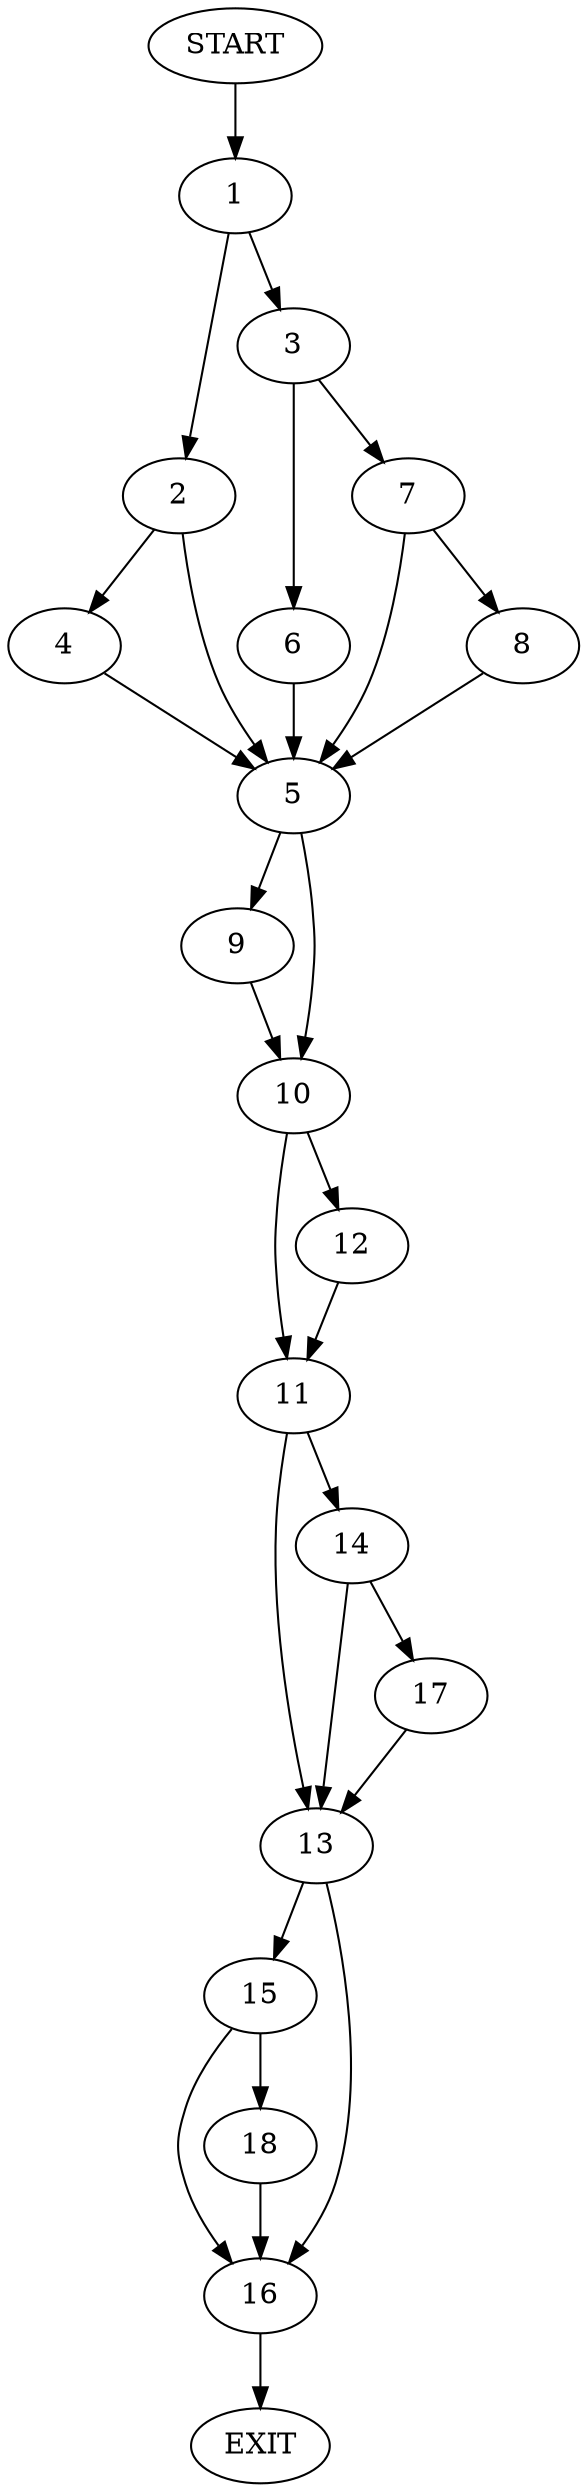 digraph {
0 [label="START"]
19 [label="EXIT"]
0 -> 1
1 -> 2
1 -> 3
2 -> 4
2 -> 5
3 -> 6
3 -> 7
6 -> 5
7 -> 8
7 -> 5
5 -> 9
5 -> 10
8 -> 5
4 -> 5
10 -> 11
10 -> 12
9 -> 10
12 -> 11
11 -> 13
11 -> 14
13 -> 15
13 -> 16
14 -> 13
14 -> 17
17 -> 13
15 -> 16
15 -> 18
16 -> 19
18 -> 16
}
